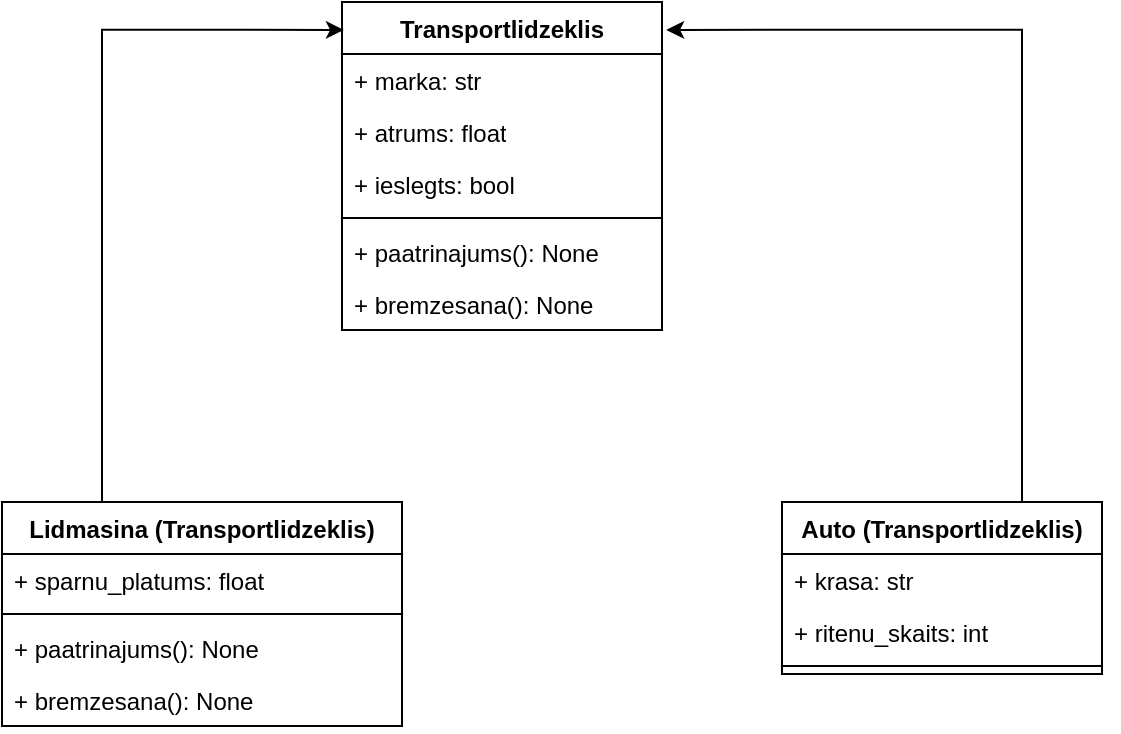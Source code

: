 <mxfile version="22.1.18" type="device">
  <diagram name="Lapa-1" id="SU0vywEKsm4yF-nKQRl8">
    <mxGraphModel dx="1514" dy="695" grid="1" gridSize="10" guides="1" tooltips="1" connect="1" arrows="1" fold="1" page="1" pageScale="1" pageWidth="827" pageHeight="1169" math="0" shadow="0">
      <root>
        <mxCell id="0" />
        <mxCell id="1" parent="0" />
        <mxCell id="2TtpnbW6t0hu1aqt2gW7-1" value="Auto (Transportlidzeklis)" style="swimlane;fontStyle=1;align=center;verticalAlign=top;childLayout=stackLayout;horizontal=1;startSize=26;horizontalStack=0;resizeParent=1;resizeParentMax=0;resizeLast=0;collapsible=1;marginBottom=0;whiteSpace=wrap;html=1;" parent="1" vertex="1">
          <mxGeometry x="430" y="290" width="160" height="86" as="geometry" />
        </mxCell>
        <mxCell id="2TtpnbW6t0hu1aqt2gW7-7" value="+ krasa: str" style="text;strokeColor=none;fillColor=none;align=left;verticalAlign=top;spacingLeft=4;spacingRight=4;overflow=hidden;rotatable=0;points=[[0,0.5],[1,0.5]];portConstraint=eastwest;whiteSpace=wrap;html=1;" parent="2TtpnbW6t0hu1aqt2gW7-1" vertex="1">
          <mxGeometry y="26" width="160" height="26" as="geometry" />
        </mxCell>
        <mxCell id="yoGlWhMAWCU8arz2GzVT-14" value="+ ritenu_skaits: int" style="text;strokeColor=none;fillColor=none;align=left;verticalAlign=top;spacingLeft=4;spacingRight=4;overflow=hidden;rotatable=0;points=[[0,0.5],[1,0.5]];portConstraint=eastwest;whiteSpace=wrap;html=1;" vertex="1" parent="2TtpnbW6t0hu1aqt2gW7-1">
          <mxGeometry y="52" width="160" height="26" as="geometry" />
        </mxCell>
        <mxCell id="2TtpnbW6t0hu1aqt2gW7-3" value="" style="line;strokeWidth=1;fillColor=none;align=left;verticalAlign=middle;spacingTop=-1;spacingLeft=3;spacingRight=3;rotatable=0;labelPosition=right;points=[];portConstraint=eastwest;strokeColor=inherit;" parent="2TtpnbW6t0hu1aqt2gW7-1" vertex="1">
          <mxGeometry y="78" width="160" height="8" as="geometry" />
        </mxCell>
        <mxCell id="yoGlWhMAWCU8arz2GzVT-1" value="Transportlidzeklis" style="swimlane;fontStyle=1;align=center;verticalAlign=top;childLayout=stackLayout;horizontal=1;startSize=26;horizontalStack=0;resizeParent=1;resizeParentMax=0;resizeLast=0;collapsible=1;marginBottom=0;whiteSpace=wrap;html=1;" vertex="1" parent="1">
          <mxGeometry x="210" y="40" width="160" height="164" as="geometry" />
        </mxCell>
        <mxCell id="yoGlWhMAWCU8arz2GzVT-3" value="+ marka: str" style="text;strokeColor=none;fillColor=none;align=left;verticalAlign=top;spacingLeft=4;spacingRight=4;overflow=hidden;rotatable=0;points=[[0,0.5],[1,0.5]];portConstraint=eastwest;whiteSpace=wrap;html=1;" vertex="1" parent="yoGlWhMAWCU8arz2GzVT-1">
          <mxGeometry y="26" width="160" height="26" as="geometry" />
        </mxCell>
        <mxCell id="yoGlWhMAWCU8arz2GzVT-4" value="+ atrums: float" style="text;strokeColor=none;fillColor=none;align=left;verticalAlign=top;spacingLeft=4;spacingRight=4;overflow=hidden;rotatable=0;points=[[0,0.5],[1,0.5]];portConstraint=eastwest;whiteSpace=wrap;html=1;" vertex="1" parent="yoGlWhMAWCU8arz2GzVT-1">
          <mxGeometry y="52" width="160" height="26" as="geometry" />
        </mxCell>
        <mxCell id="yoGlWhMAWCU8arz2GzVT-5" value="+ ieslegts: bool" style="text;strokeColor=none;fillColor=none;align=left;verticalAlign=top;spacingLeft=4;spacingRight=4;overflow=hidden;rotatable=0;points=[[0,0.5],[1,0.5]];portConstraint=eastwest;whiteSpace=wrap;html=1;" vertex="1" parent="yoGlWhMAWCU8arz2GzVT-1">
          <mxGeometry y="78" width="160" height="26" as="geometry" />
        </mxCell>
        <mxCell id="yoGlWhMAWCU8arz2GzVT-6" value="" style="line;strokeWidth=1;fillColor=none;align=left;verticalAlign=middle;spacingTop=-1;spacingLeft=3;spacingRight=3;rotatable=0;labelPosition=right;points=[];portConstraint=eastwest;strokeColor=inherit;" vertex="1" parent="yoGlWhMAWCU8arz2GzVT-1">
          <mxGeometry y="104" width="160" height="8" as="geometry" />
        </mxCell>
        <mxCell id="yoGlWhMAWCU8arz2GzVT-7" value="+ paatrinajums(): None" style="text;strokeColor=none;fillColor=none;align=left;verticalAlign=top;spacingLeft=4;spacingRight=4;overflow=hidden;rotatable=0;points=[[0,0.5],[1,0.5]];portConstraint=eastwest;whiteSpace=wrap;html=1;" vertex="1" parent="yoGlWhMAWCU8arz2GzVT-1">
          <mxGeometry y="112" width="160" height="26" as="geometry" />
        </mxCell>
        <mxCell id="yoGlWhMAWCU8arz2GzVT-9" value="+ bremzesana(): None" style="text;strokeColor=none;fillColor=none;align=left;verticalAlign=top;spacingLeft=4;spacingRight=4;overflow=hidden;rotatable=0;points=[[0,0.5],[1,0.5]];portConstraint=eastwest;whiteSpace=wrap;html=1;" vertex="1" parent="yoGlWhMAWCU8arz2GzVT-1">
          <mxGeometry y="138" width="160" height="26" as="geometry" />
        </mxCell>
        <mxCell id="yoGlWhMAWCU8arz2GzVT-16" style="edgeStyle=orthogonalEdgeStyle;rounded=0;orthogonalLoop=1;jettySize=auto;html=1;exitX=1;exitY=0;exitDx=0;exitDy=0;entryX=1.013;entryY=0.085;entryDx=0;entryDy=0;entryPerimeter=0;" edge="1" parent="1" source="2TtpnbW6t0hu1aqt2gW7-1" target="yoGlWhMAWCU8arz2GzVT-1">
          <mxGeometry relative="1" as="geometry">
            <Array as="points">
              <mxPoint x="550" y="290" />
              <mxPoint x="550" y="54" />
            </Array>
          </mxGeometry>
        </mxCell>
        <mxCell id="yoGlWhMAWCU8arz2GzVT-17" value="Lidmasina (Transportlidzeklis)" style="swimlane;fontStyle=1;align=center;verticalAlign=top;childLayout=stackLayout;horizontal=1;startSize=26;horizontalStack=0;resizeParent=1;resizeParentMax=0;resizeLast=0;collapsible=1;marginBottom=0;whiteSpace=wrap;html=1;" vertex="1" parent="1">
          <mxGeometry x="40" y="290" width="200" height="112" as="geometry" />
        </mxCell>
        <mxCell id="yoGlWhMAWCU8arz2GzVT-18" value="+ sparnu_platums: float" style="text;strokeColor=none;fillColor=none;align=left;verticalAlign=top;spacingLeft=4;spacingRight=4;overflow=hidden;rotatable=0;points=[[0,0.5],[1,0.5]];portConstraint=eastwest;whiteSpace=wrap;html=1;" vertex="1" parent="yoGlWhMAWCU8arz2GzVT-17">
          <mxGeometry y="26" width="200" height="26" as="geometry" />
        </mxCell>
        <mxCell id="yoGlWhMAWCU8arz2GzVT-19" value="" style="line;strokeWidth=1;fillColor=none;align=left;verticalAlign=middle;spacingTop=-1;spacingLeft=3;spacingRight=3;rotatable=0;labelPosition=right;points=[];portConstraint=eastwest;strokeColor=inherit;" vertex="1" parent="yoGlWhMAWCU8arz2GzVT-17">
          <mxGeometry y="52" width="200" height="8" as="geometry" />
        </mxCell>
        <mxCell id="yoGlWhMAWCU8arz2GzVT-20" value="+ paatrinajums(): None" style="text;strokeColor=none;fillColor=none;align=left;verticalAlign=top;spacingLeft=4;spacingRight=4;overflow=hidden;rotatable=0;points=[[0,0.5],[1,0.5]];portConstraint=eastwest;whiteSpace=wrap;html=1;" vertex="1" parent="yoGlWhMAWCU8arz2GzVT-17">
          <mxGeometry y="60" width="200" height="26" as="geometry" />
        </mxCell>
        <mxCell id="yoGlWhMAWCU8arz2GzVT-21" value="+ bremzesana(): None" style="text;strokeColor=none;fillColor=none;align=left;verticalAlign=top;spacingLeft=4;spacingRight=4;overflow=hidden;rotatable=0;points=[[0,0.5],[1,0.5]];portConstraint=eastwest;whiteSpace=wrap;html=1;" vertex="1" parent="yoGlWhMAWCU8arz2GzVT-17">
          <mxGeometry y="86" width="200" height="26" as="geometry" />
        </mxCell>
        <mxCell id="yoGlWhMAWCU8arz2GzVT-22" style="edgeStyle=orthogonalEdgeStyle;rounded=0;orthogonalLoop=1;jettySize=auto;html=1;exitX=0.25;exitY=0;exitDx=0;exitDy=0;entryX=0.006;entryY=0.085;entryDx=0;entryDy=0;entryPerimeter=0;" edge="1" parent="1" source="yoGlWhMAWCU8arz2GzVT-17" target="yoGlWhMAWCU8arz2GzVT-1">
          <mxGeometry relative="1" as="geometry" />
        </mxCell>
      </root>
    </mxGraphModel>
  </diagram>
</mxfile>
